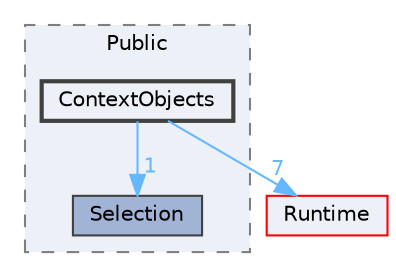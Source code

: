 digraph "ContextObjects"
{
 // INTERACTIVE_SVG=YES
 // LATEX_PDF_SIZE
  bgcolor="transparent";
  edge [fontname=Helvetica,fontsize=10,labelfontname=Helvetica,labelfontsize=10];
  node [fontname=Helvetica,fontsize=10,shape=box,height=0.2,width=0.4];
  compound=true
  subgraph clusterdir_fc9a3204f273c19bc0b447b2e12d0d11 {
    graph [ bgcolor="#edf0f7", pencolor="grey50", label="Public", fontname=Helvetica,fontsize=10 style="filled,dashed", URL="dir_fc9a3204f273c19bc0b447b2e12d0d11.html",tooltip=""]
  dir_985b0ab90212f2be79fb9d53de3aab80 [label="Selection", fillcolor="#a2b4d6", color="grey25", style="filled", URL="dir_985b0ab90212f2be79fb9d53de3aab80.html",tooltip=""];
  dir_e01fb4098c1a48fa534ef32e5577b327 [label="ContextObjects", fillcolor="#edf0f7", color="grey25", style="filled,bold", URL="dir_e01fb4098c1a48fa534ef32e5577b327.html",tooltip=""];
  }
  dir_7536b172fbd480bfd146a1b1acd6856b [label="Runtime", fillcolor="#edf0f7", color="red", style="filled", URL="dir_7536b172fbd480bfd146a1b1acd6856b.html",tooltip=""];
  dir_e01fb4098c1a48fa534ef32e5577b327->dir_7536b172fbd480bfd146a1b1acd6856b [headlabel="7", labeldistance=1.5 headhref="dir_000258_000984.html" href="dir_000258_000984.html" color="steelblue1" fontcolor="steelblue1"];
  dir_e01fb4098c1a48fa534ef32e5577b327->dir_985b0ab90212f2be79fb9d53de3aab80 [headlabel="1", labeldistance=1.5 headhref="dir_000258_001002.html" href="dir_000258_001002.html" color="steelblue1" fontcolor="steelblue1"];
}
